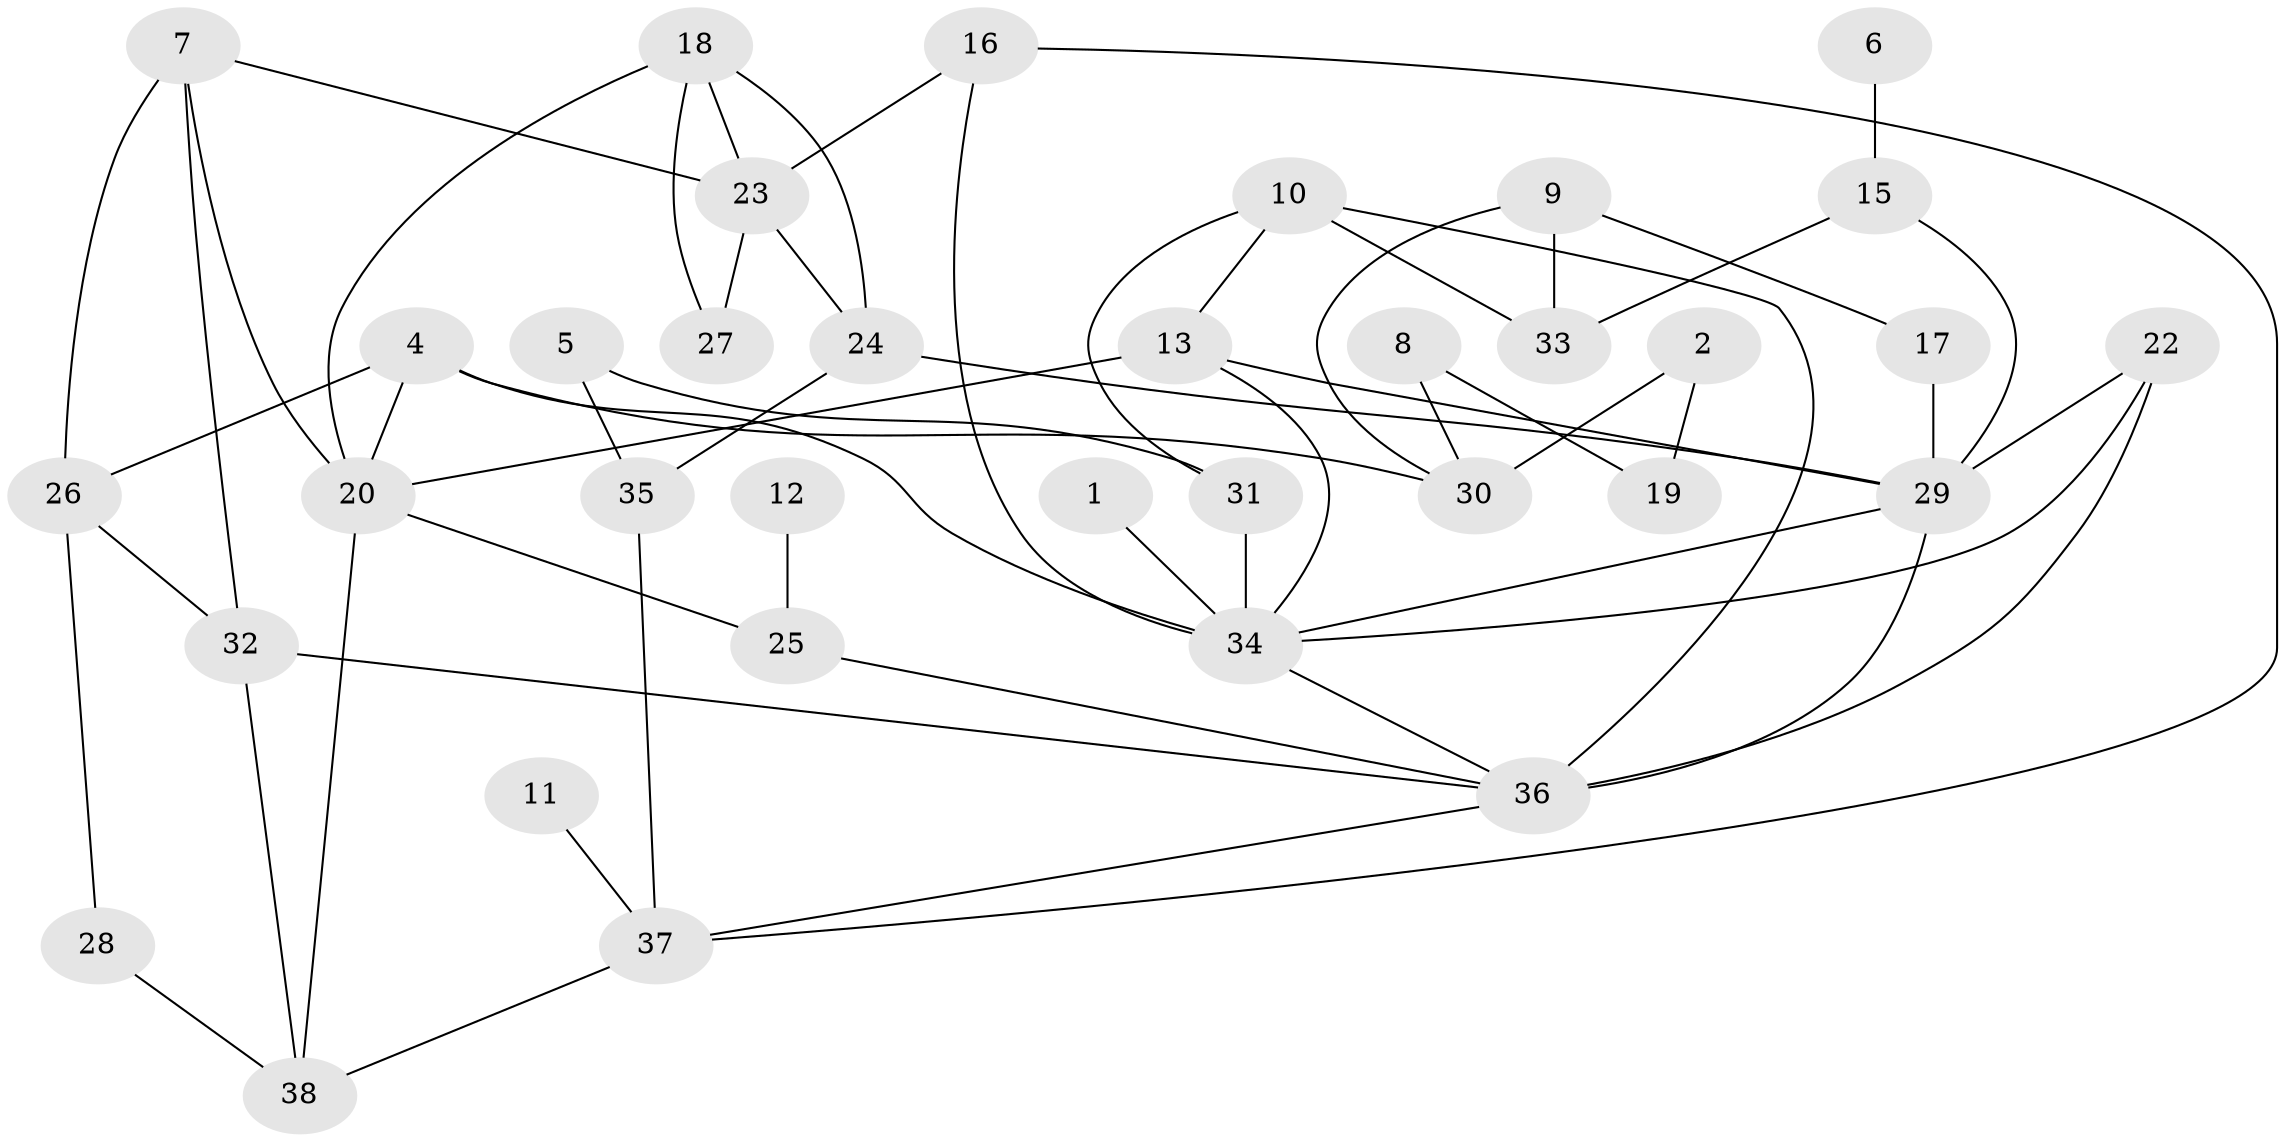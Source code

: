 // original degree distribution, {3: 0.25806451612903225, 5: 0.08064516129032258, 1: 0.1774193548387097, 2: 0.25806451612903225, 0: 0.03225806451612903, 4: 0.14516129032258066, 6: 0.016129032258064516, 7: 0.03225806451612903}
// Generated by graph-tools (version 1.1) at 2025/35/03/04/25 23:35:43]
// undirected, 35 vertices, 60 edges
graph export_dot {
  node [color=gray90,style=filled];
  1;
  2;
  4;
  5;
  6;
  7;
  8;
  9;
  10;
  11;
  12;
  13;
  15;
  16;
  17;
  18;
  19;
  20;
  22;
  23;
  24;
  25;
  26;
  27;
  28;
  29;
  30;
  31;
  32;
  33;
  34;
  35;
  36;
  37;
  38;
  1 -- 34 [weight=1.0];
  2 -- 19 [weight=1.0];
  2 -- 30 [weight=1.0];
  4 -- 20 [weight=1.0];
  4 -- 26 [weight=1.0];
  4 -- 30 [weight=1.0];
  4 -- 34 [weight=2.0];
  5 -- 31 [weight=1.0];
  5 -- 35 [weight=1.0];
  6 -- 15 [weight=1.0];
  7 -- 20 [weight=1.0];
  7 -- 23 [weight=1.0];
  7 -- 26 [weight=1.0];
  7 -- 32 [weight=1.0];
  8 -- 19 [weight=1.0];
  8 -- 30 [weight=1.0];
  9 -- 17 [weight=1.0];
  9 -- 30 [weight=1.0];
  9 -- 33 [weight=1.0];
  10 -- 13 [weight=1.0];
  10 -- 31 [weight=1.0];
  10 -- 33 [weight=1.0];
  10 -- 36 [weight=1.0];
  11 -- 37 [weight=1.0];
  12 -- 25 [weight=1.0];
  13 -- 20 [weight=1.0];
  13 -- 29 [weight=1.0];
  13 -- 34 [weight=1.0];
  15 -- 29 [weight=1.0];
  15 -- 33 [weight=1.0];
  16 -- 23 [weight=1.0];
  16 -- 34 [weight=1.0];
  16 -- 37 [weight=1.0];
  17 -- 29 [weight=1.0];
  18 -- 20 [weight=1.0];
  18 -- 23 [weight=1.0];
  18 -- 24 [weight=1.0];
  18 -- 27 [weight=1.0];
  20 -- 25 [weight=1.0];
  20 -- 38 [weight=1.0];
  22 -- 29 [weight=1.0];
  22 -- 34 [weight=1.0];
  22 -- 36 [weight=2.0];
  23 -- 24 [weight=1.0];
  23 -- 27 [weight=1.0];
  24 -- 29 [weight=1.0];
  24 -- 35 [weight=1.0];
  25 -- 36 [weight=1.0];
  26 -- 28 [weight=1.0];
  26 -- 32 [weight=1.0];
  28 -- 38 [weight=1.0];
  29 -- 34 [weight=1.0];
  29 -- 36 [weight=1.0];
  31 -- 34 [weight=1.0];
  32 -- 36 [weight=1.0];
  32 -- 38 [weight=1.0];
  34 -- 36 [weight=1.0];
  35 -- 37 [weight=1.0];
  36 -- 37 [weight=1.0];
  37 -- 38 [weight=1.0];
}
